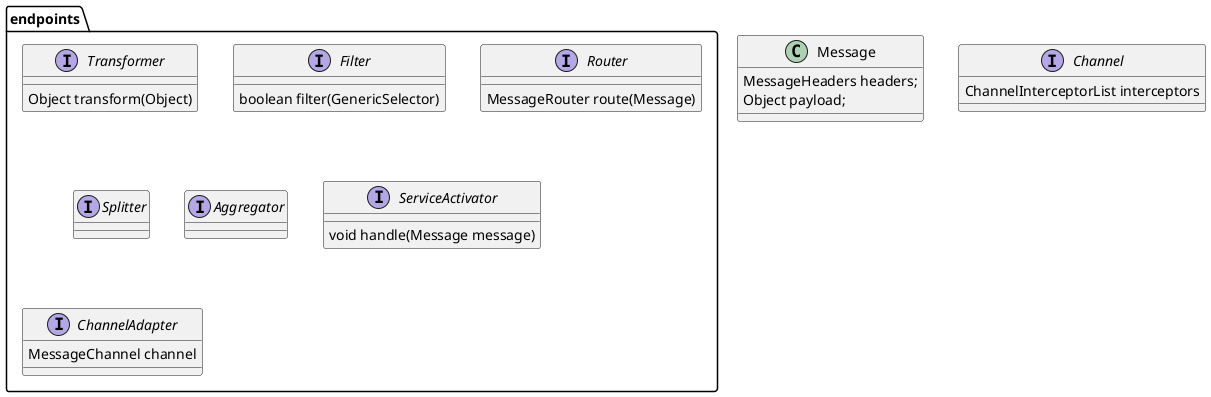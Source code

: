 @startuml

class Message {
   MessageHeaders headers;
   Object payload;
}

interface Channel {
   ChannelInterceptorList interceptors
}

package "endpoints" {
   interface Transformer {
      Object transform(Object)
   }

   interface Filter {
      boolean filter(GenericSelector)
   }

   interface Router {
      MessageRouter route(Message)
   }

   interface Splitter {

   }

   interface Aggregator {

   }

   interface ServiceActivator {
      void handle(Message message)
   }

   interface ChannelAdapter {
      MessageChannel channel
   }
}

@enduml